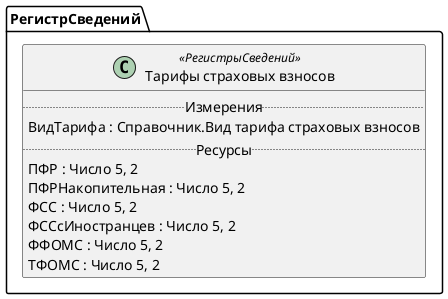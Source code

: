 ﻿@startuml ТарифыСтраховыхВзносов
'!include templates.wsd
'..\include templates.wsd
class РегистрСведений.ТарифыСтраховыхВзносов as "Тарифы страховых взносов" <<РегистрыСведений>>
{
..Измерения..
ВидТарифа : Справочник.Вид тарифа страховых взносов
..Ресурсы..
ПФР : Число 5, 2
ПФРНакопительная : Число 5, 2
ФСС : Число 5, 2
ФССсИностранцев : Число 5, 2
ФФОМС : Число 5, 2
ТФОМС : Число 5, 2
}
@enduml
